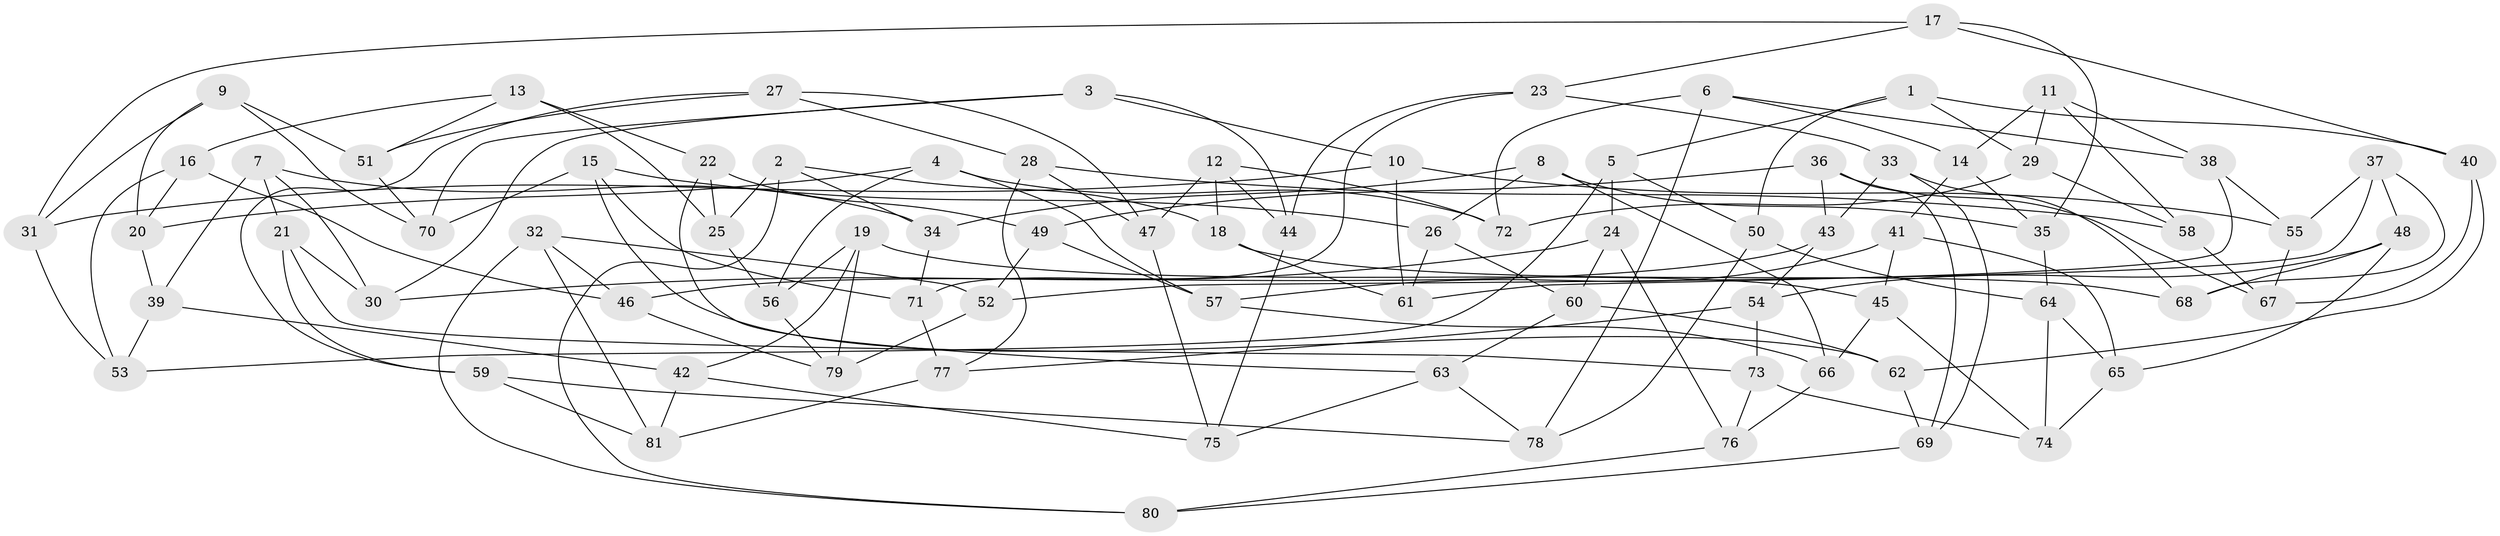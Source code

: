 // Generated by graph-tools (version 1.1) at 2025/11/02/27/25 16:11:45]
// undirected, 81 vertices, 162 edges
graph export_dot {
graph [start="1"]
  node [color=gray90,style=filled];
  1;
  2;
  3;
  4;
  5;
  6;
  7;
  8;
  9;
  10;
  11;
  12;
  13;
  14;
  15;
  16;
  17;
  18;
  19;
  20;
  21;
  22;
  23;
  24;
  25;
  26;
  27;
  28;
  29;
  30;
  31;
  32;
  33;
  34;
  35;
  36;
  37;
  38;
  39;
  40;
  41;
  42;
  43;
  44;
  45;
  46;
  47;
  48;
  49;
  50;
  51;
  52;
  53;
  54;
  55;
  56;
  57;
  58;
  59;
  60;
  61;
  62;
  63;
  64;
  65;
  66;
  67;
  68;
  69;
  70;
  71;
  72;
  73;
  74;
  75;
  76;
  77;
  78;
  79;
  80;
  81;
  1 -- 29;
  1 -- 40;
  1 -- 5;
  1 -- 50;
  2 -- 25;
  2 -- 80;
  2 -- 34;
  2 -- 18;
  3 -- 30;
  3 -- 44;
  3 -- 70;
  3 -- 10;
  4 -- 72;
  4 -- 20;
  4 -- 56;
  4 -- 57;
  5 -- 50;
  5 -- 24;
  5 -- 53;
  6 -- 14;
  6 -- 38;
  6 -- 78;
  6 -- 72;
  7 -- 34;
  7 -- 21;
  7 -- 39;
  7 -- 30;
  8 -- 35;
  8 -- 66;
  8 -- 34;
  8 -- 26;
  9 -- 51;
  9 -- 70;
  9 -- 20;
  9 -- 31;
  10 -- 61;
  10 -- 55;
  10 -- 31;
  11 -- 38;
  11 -- 14;
  11 -- 58;
  11 -- 29;
  12 -- 72;
  12 -- 44;
  12 -- 18;
  12 -- 47;
  13 -- 16;
  13 -- 25;
  13 -- 51;
  13 -- 22;
  14 -- 41;
  14 -- 35;
  15 -- 71;
  15 -- 62;
  15 -- 70;
  15 -- 26;
  16 -- 53;
  16 -- 20;
  16 -- 46;
  17 -- 40;
  17 -- 23;
  17 -- 31;
  17 -- 35;
  18 -- 68;
  18 -- 61;
  19 -- 42;
  19 -- 45;
  19 -- 79;
  19 -- 56;
  20 -- 39;
  21 -- 59;
  21 -- 73;
  21 -- 30;
  22 -- 25;
  22 -- 49;
  22 -- 63;
  23 -- 71;
  23 -- 33;
  23 -- 44;
  24 -- 30;
  24 -- 60;
  24 -- 76;
  25 -- 56;
  26 -- 61;
  26 -- 60;
  27 -- 47;
  27 -- 59;
  27 -- 28;
  27 -- 51;
  28 -- 47;
  28 -- 58;
  28 -- 77;
  29 -- 58;
  29 -- 72;
  31 -- 53;
  32 -- 52;
  32 -- 81;
  32 -- 80;
  32 -- 46;
  33 -- 43;
  33 -- 69;
  33 -- 68;
  34 -- 71;
  35 -- 64;
  36 -- 67;
  36 -- 69;
  36 -- 49;
  36 -- 43;
  37 -- 52;
  37 -- 68;
  37 -- 48;
  37 -- 55;
  38 -- 55;
  38 -- 61;
  39 -- 53;
  39 -- 42;
  40 -- 67;
  40 -- 62;
  41 -- 65;
  41 -- 57;
  41 -- 45;
  42 -- 81;
  42 -- 75;
  43 -- 54;
  43 -- 46;
  44 -- 75;
  45 -- 74;
  45 -- 66;
  46 -- 79;
  47 -- 75;
  48 -- 68;
  48 -- 54;
  48 -- 65;
  49 -- 52;
  49 -- 57;
  50 -- 64;
  50 -- 78;
  51 -- 70;
  52 -- 79;
  54 -- 77;
  54 -- 73;
  55 -- 67;
  56 -- 79;
  57 -- 66;
  58 -- 67;
  59 -- 78;
  59 -- 81;
  60 -- 62;
  60 -- 63;
  62 -- 69;
  63 -- 78;
  63 -- 75;
  64 -- 65;
  64 -- 74;
  65 -- 74;
  66 -- 76;
  69 -- 80;
  71 -- 77;
  73 -- 76;
  73 -- 74;
  76 -- 80;
  77 -- 81;
}
